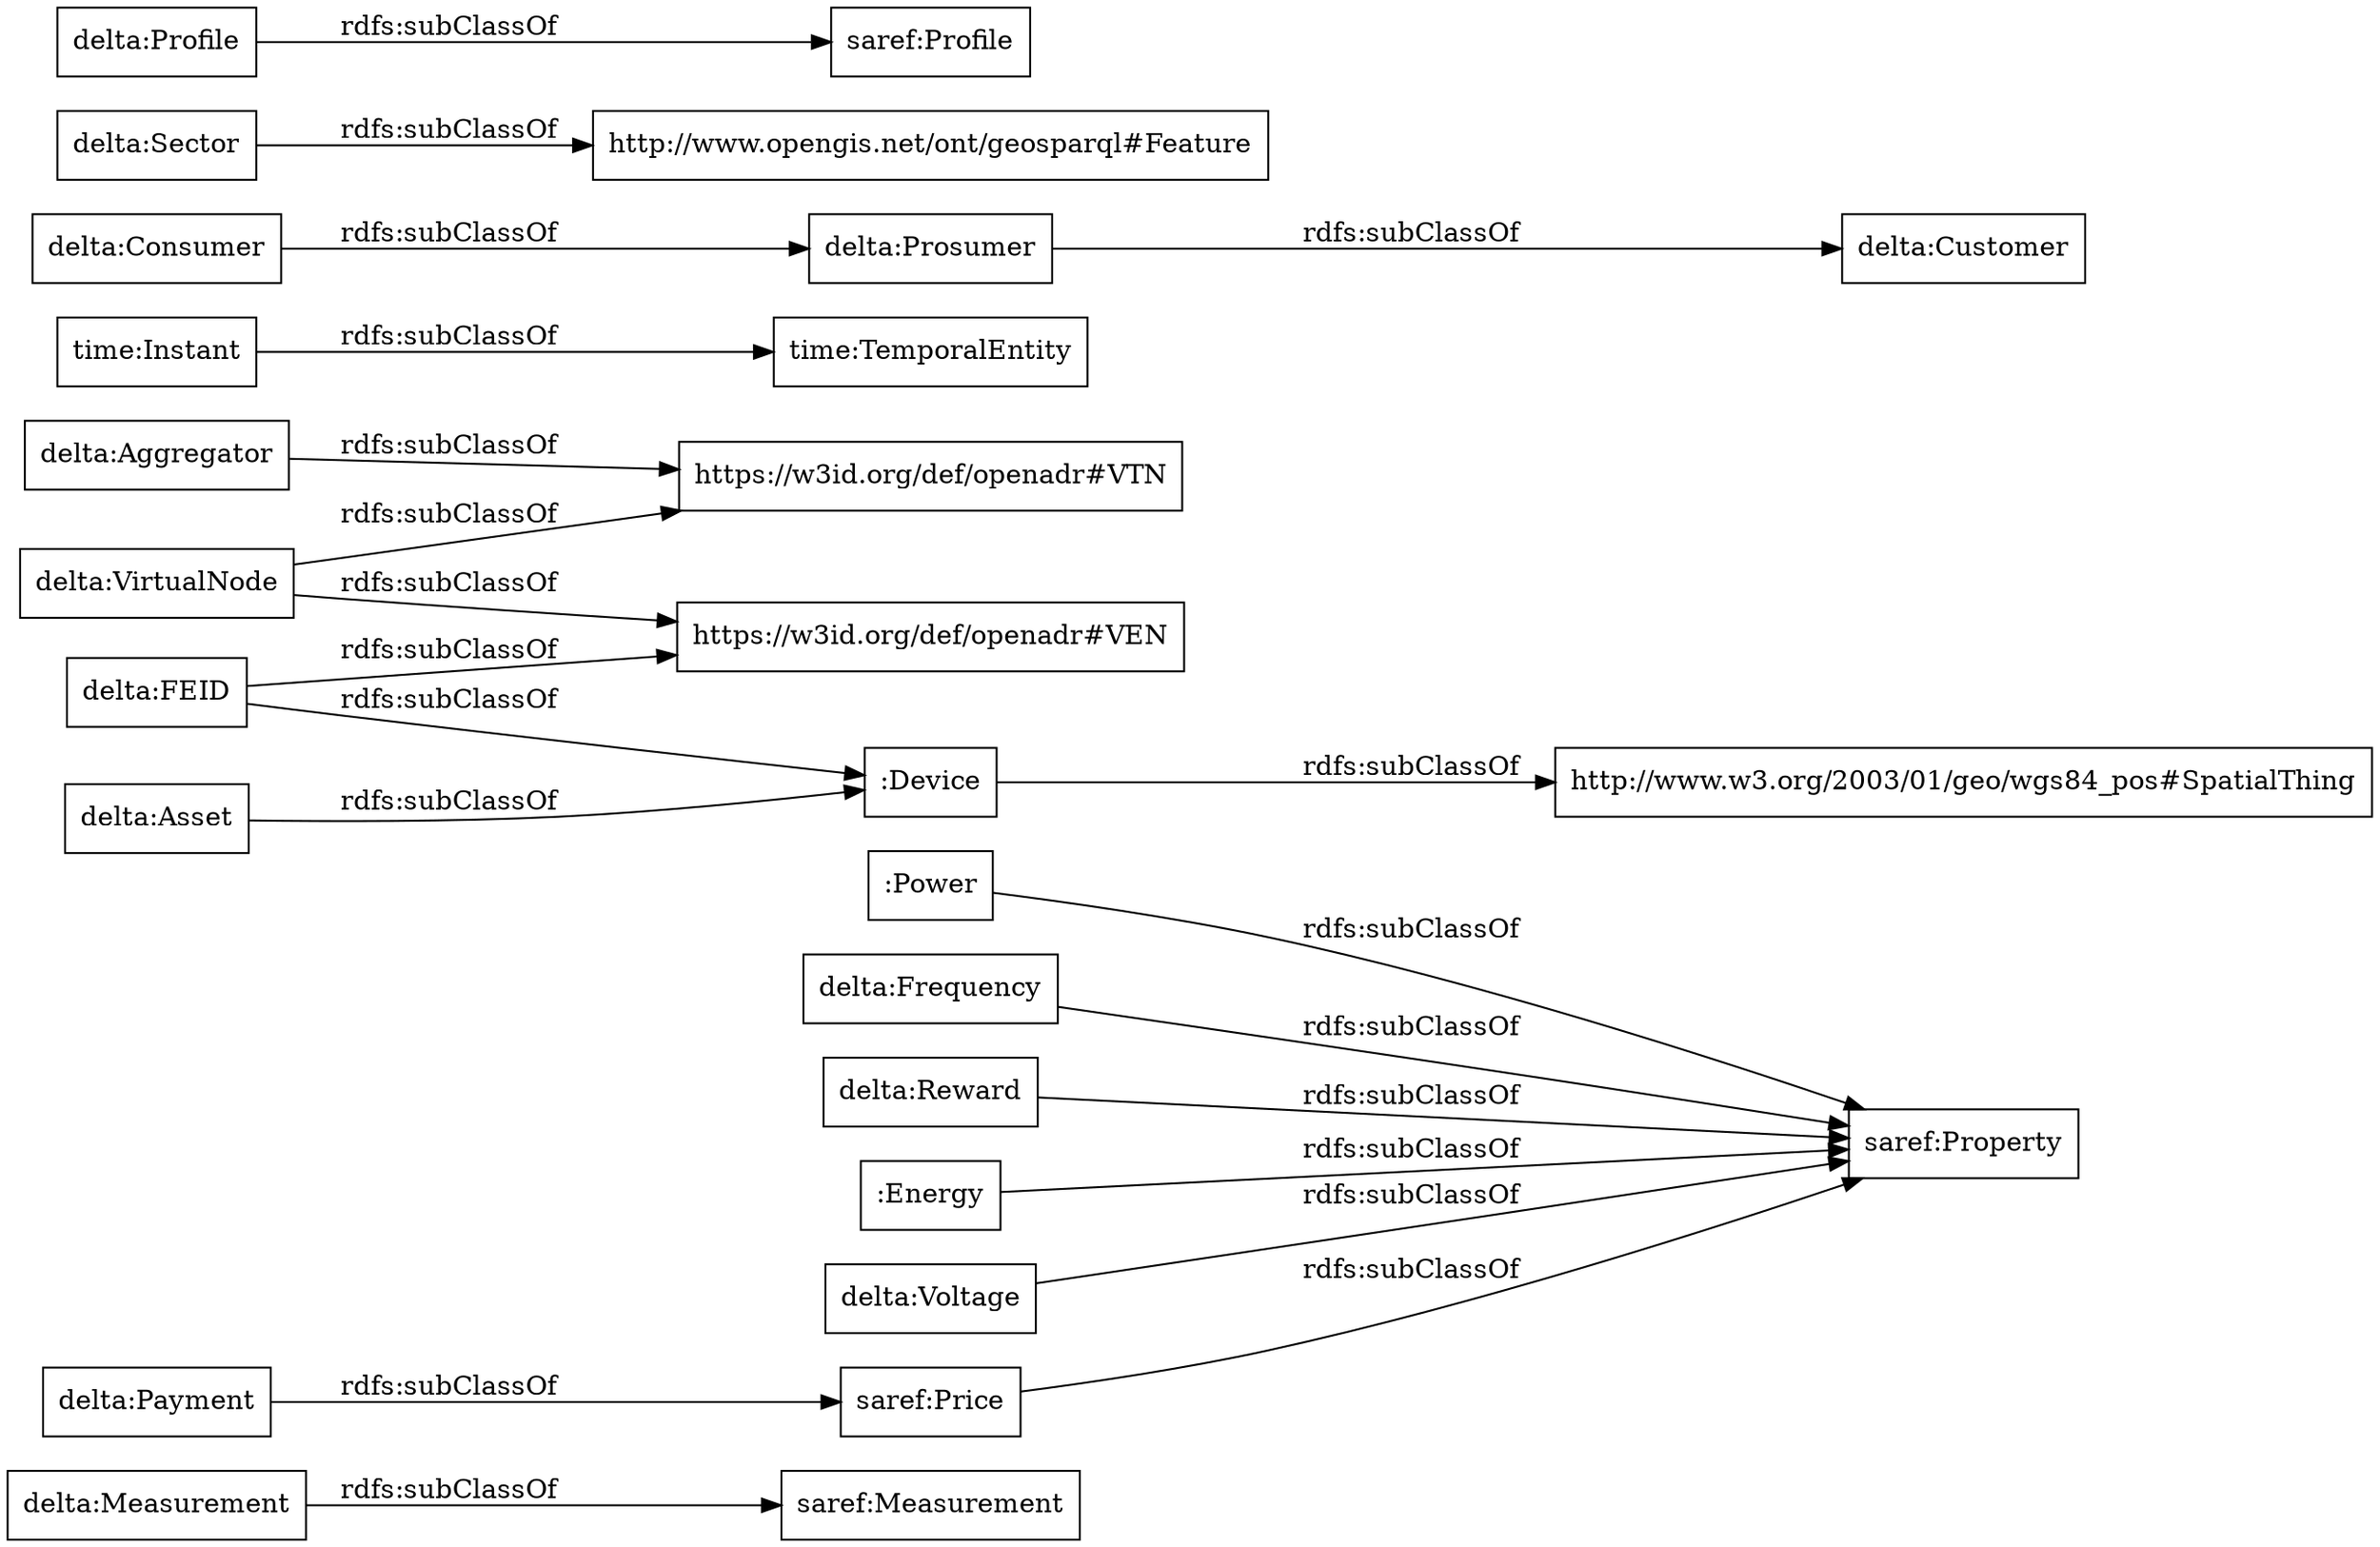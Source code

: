 digraph ar2dtool_diagram { 
rankdir=LR;
size="1000"
node [shape = rectangle, color="black"]; "saref:Measurement" "saref:Price" "https://w3id.org/def/openadr#VEN" ":Power" "time:Instant" "delta:Frequency" "delta:Customer" "delta:VirtualNode" "delta:Sector" "https://w3id.org/def/openadr#VTN" "delta:Consumer" "delta:Aggregator" "delta:Measurement" "http://www.w3.org/2003/01/geo/wgs84_pos#SpatialThing" "delta:Prosumer" "delta:Reward" ":Energy" "time:TemporalEntity" "saref:Profile" "delta:Asset" "http://www.opengis.net/ont/geosparql#Feature" "delta:Voltage" "delta:Profile" "delta:FEID" "saref:Property" "delta:Payment" ":Device" ; /*classes style*/
	"delta:Payment" -> "saref:Price" [ label = "rdfs:subClassOf" ];
	"delta:Measurement" -> "saref:Measurement" [ label = "rdfs:subClassOf" ];
	"delta:VirtualNode" -> "https://w3id.org/def/openadr#VTN" [ label = "rdfs:subClassOf" ];
	"delta:VirtualNode" -> "https://w3id.org/def/openadr#VEN" [ label = "rdfs:subClassOf" ];
	":Device" -> "http://www.w3.org/2003/01/geo/wgs84_pos#SpatialThing" [ label = "rdfs:subClassOf" ];
	"delta:Voltage" -> "saref:Property" [ label = "rdfs:subClassOf" ];
	"saref:Price" -> "saref:Property" [ label = "rdfs:subClassOf" ];
	"delta:Sector" -> "http://www.opengis.net/ont/geosparql#Feature" [ label = "rdfs:subClassOf" ];
	"delta:Aggregator" -> "https://w3id.org/def/openadr#VTN" [ label = "rdfs:subClassOf" ];
	":Energy" -> "saref:Property" [ label = "rdfs:subClassOf" ];
	"delta:FEID" -> ":Device" [ label = "rdfs:subClassOf" ];
	"delta:FEID" -> "https://w3id.org/def/openadr#VEN" [ label = "rdfs:subClassOf" ];
	":Power" -> "saref:Property" [ label = "rdfs:subClassOf" ];
	"delta:Asset" -> ":Device" [ label = "rdfs:subClassOf" ];
	"delta:Frequency" -> "saref:Property" [ label = "rdfs:subClassOf" ];
	"delta:Prosumer" -> "delta:Customer" [ label = "rdfs:subClassOf" ];
	"time:Instant" -> "time:TemporalEntity" [ label = "rdfs:subClassOf" ];
	"delta:Profile" -> "saref:Profile" [ label = "rdfs:subClassOf" ];
	"delta:Consumer" -> "delta:Prosumer" [ label = "rdfs:subClassOf" ];
	"delta:Reward" -> "saref:Property" [ label = "rdfs:subClassOf" ];

}
